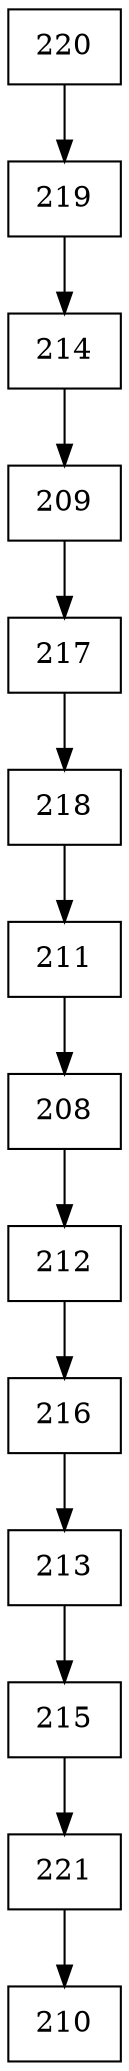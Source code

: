 digraph G {
  node [shape=record];
  node0 [label="{220}"];
  node0 -> node1;
  node1 [label="{219}"];
  node1 -> node2;
  node2 [label="{214}"];
  node2 -> node3;
  node3 [label="{209}"];
  node3 -> node4;
  node4 [label="{217}"];
  node4 -> node5;
  node5 [label="{218}"];
  node5 -> node6;
  node6 [label="{211}"];
  node6 -> node7;
  node7 [label="{208}"];
  node7 -> node8;
  node8 [label="{212}"];
  node8 -> node9;
  node9 [label="{216}"];
  node9 -> node10;
  node10 [label="{213}"];
  node10 -> node11;
  node11 [label="{215}"];
  node11 -> node12;
  node12 [label="{221}"];
  node12 -> node13;
  node13 [label="{210}"];
}
